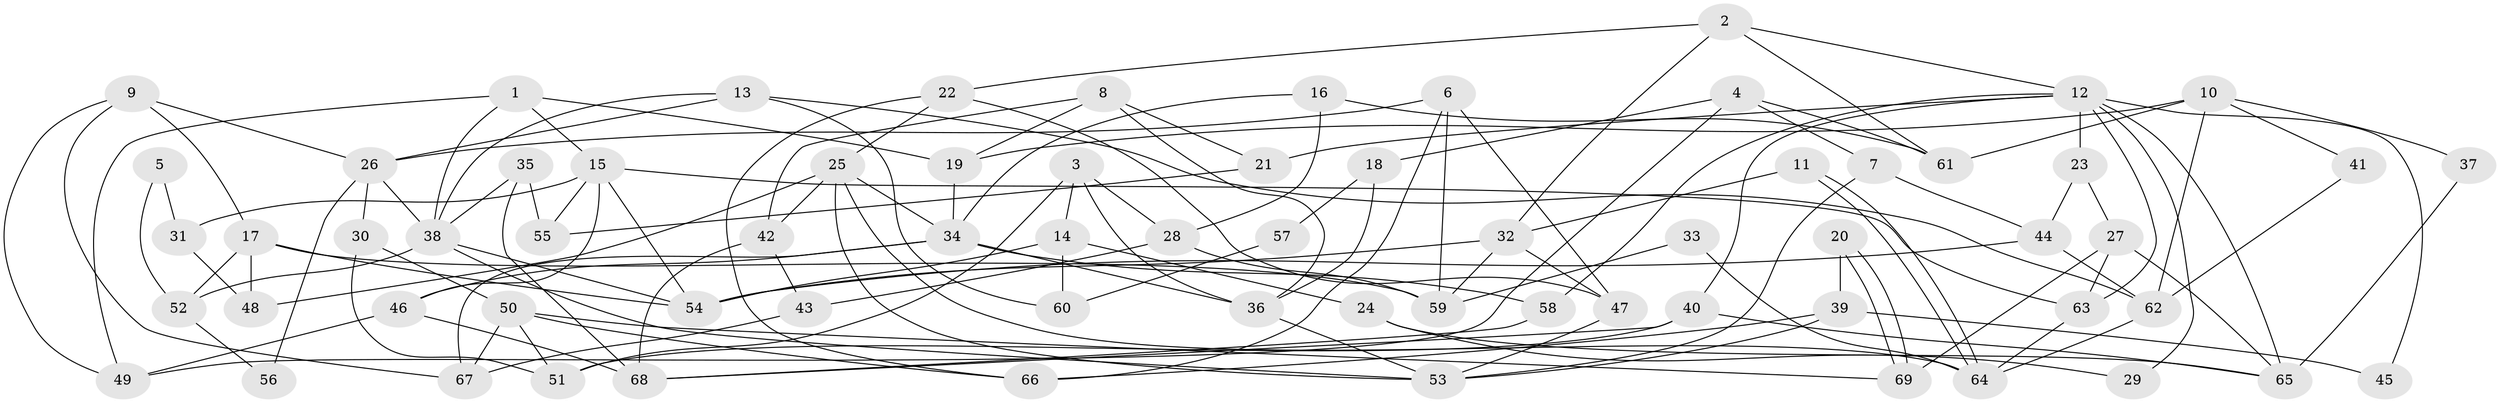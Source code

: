 // Generated by graph-tools (version 1.1) at 2025/02/03/09/25 03:02:06]
// undirected, 69 vertices, 138 edges
graph export_dot {
graph [start="1"]
  node [color=gray90,style=filled];
  1;
  2;
  3;
  4;
  5;
  6;
  7;
  8;
  9;
  10;
  11;
  12;
  13;
  14;
  15;
  16;
  17;
  18;
  19;
  20;
  21;
  22;
  23;
  24;
  25;
  26;
  27;
  28;
  29;
  30;
  31;
  32;
  33;
  34;
  35;
  36;
  37;
  38;
  39;
  40;
  41;
  42;
  43;
  44;
  45;
  46;
  47;
  48;
  49;
  50;
  51;
  52;
  53;
  54;
  55;
  56;
  57;
  58;
  59;
  60;
  61;
  62;
  63;
  64;
  65;
  66;
  67;
  68;
  69;
  1 -- 19;
  1 -- 49;
  1 -- 15;
  1 -- 38;
  2 -- 12;
  2 -- 61;
  2 -- 22;
  2 -- 32;
  3 -- 36;
  3 -- 51;
  3 -- 14;
  3 -- 28;
  4 -- 7;
  4 -- 49;
  4 -- 18;
  4 -- 61;
  5 -- 31;
  5 -- 52;
  6 -- 47;
  6 -- 66;
  6 -- 26;
  6 -- 59;
  7 -- 53;
  7 -- 44;
  8 -- 21;
  8 -- 36;
  8 -- 19;
  8 -- 42;
  9 -- 17;
  9 -- 26;
  9 -- 49;
  9 -- 67;
  10 -- 19;
  10 -- 61;
  10 -- 37;
  10 -- 41;
  10 -- 62;
  11 -- 64;
  11 -- 64;
  11 -- 32;
  12 -- 63;
  12 -- 58;
  12 -- 21;
  12 -- 23;
  12 -- 29;
  12 -- 40;
  12 -- 45;
  12 -- 65;
  13 -- 62;
  13 -- 26;
  13 -- 38;
  13 -- 60;
  14 -- 54;
  14 -- 24;
  14 -- 60;
  15 -- 54;
  15 -- 31;
  15 -- 46;
  15 -- 55;
  15 -- 63;
  16 -- 34;
  16 -- 28;
  16 -- 61;
  17 -- 59;
  17 -- 54;
  17 -- 48;
  17 -- 52;
  18 -- 36;
  18 -- 57;
  19 -- 34;
  20 -- 39;
  20 -- 69;
  20 -- 69;
  21 -- 55;
  22 -- 25;
  22 -- 47;
  22 -- 66;
  23 -- 27;
  23 -- 44;
  24 -- 65;
  24 -- 29;
  25 -- 64;
  25 -- 53;
  25 -- 34;
  25 -- 42;
  25 -- 48;
  26 -- 38;
  26 -- 30;
  26 -- 56;
  27 -- 69;
  27 -- 63;
  27 -- 65;
  28 -- 43;
  28 -- 59;
  30 -- 51;
  30 -- 50;
  31 -- 48;
  32 -- 59;
  32 -- 47;
  32 -- 54;
  33 -- 59;
  33 -- 64;
  34 -- 46;
  34 -- 36;
  34 -- 58;
  34 -- 67;
  35 -- 38;
  35 -- 68;
  35 -- 55;
  36 -- 53;
  37 -- 65;
  38 -- 52;
  38 -- 53;
  38 -- 54;
  39 -- 66;
  39 -- 53;
  39 -- 45;
  40 -- 65;
  40 -- 51;
  40 -- 68;
  41 -- 62;
  42 -- 43;
  42 -- 68;
  43 -- 67;
  44 -- 54;
  44 -- 62;
  46 -- 68;
  46 -- 49;
  47 -- 53;
  50 -- 67;
  50 -- 51;
  50 -- 66;
  50 -- 69;
  52 -- 56;
  57 -- 60;
  58 -- 68;
  62 -- 64;
  63 -- 64;
}
